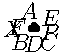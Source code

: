 pair A = dir(110);
pair B = dir(210);
pair C = dir(-30);
pair P = .4*dir(180);
pair D = extension(A, P, B, C);
pair E = extension(B, P, C, A);
pair F = extension(C, P, A, B);
pair X = extension(E, F, B, C);

draw(A--B--C--cycle);
draw(A--D, lightblue);
draw(B--E, lightblue);
draw(C--F, lightblue);
draw(X--B, dotted);

dot("$A$", A, dir(110));
dot("$B$", B, dir(230));
dot("$C$", C, dir(-50));
dot("$P$", P, dir(-15));
dot("$D$", D, dir(-90));
dot("$E$", E, dir(30));
dot("$F$", F, dir(180));
dot("$X$", X, dir(180));

/*
    Source: Cevians Induces Harmonic Bundles (9.11)
    Points: A B C D E F P X
    Item: E F X

    Text: $(XD;BC)$ is harmonic.
*/

